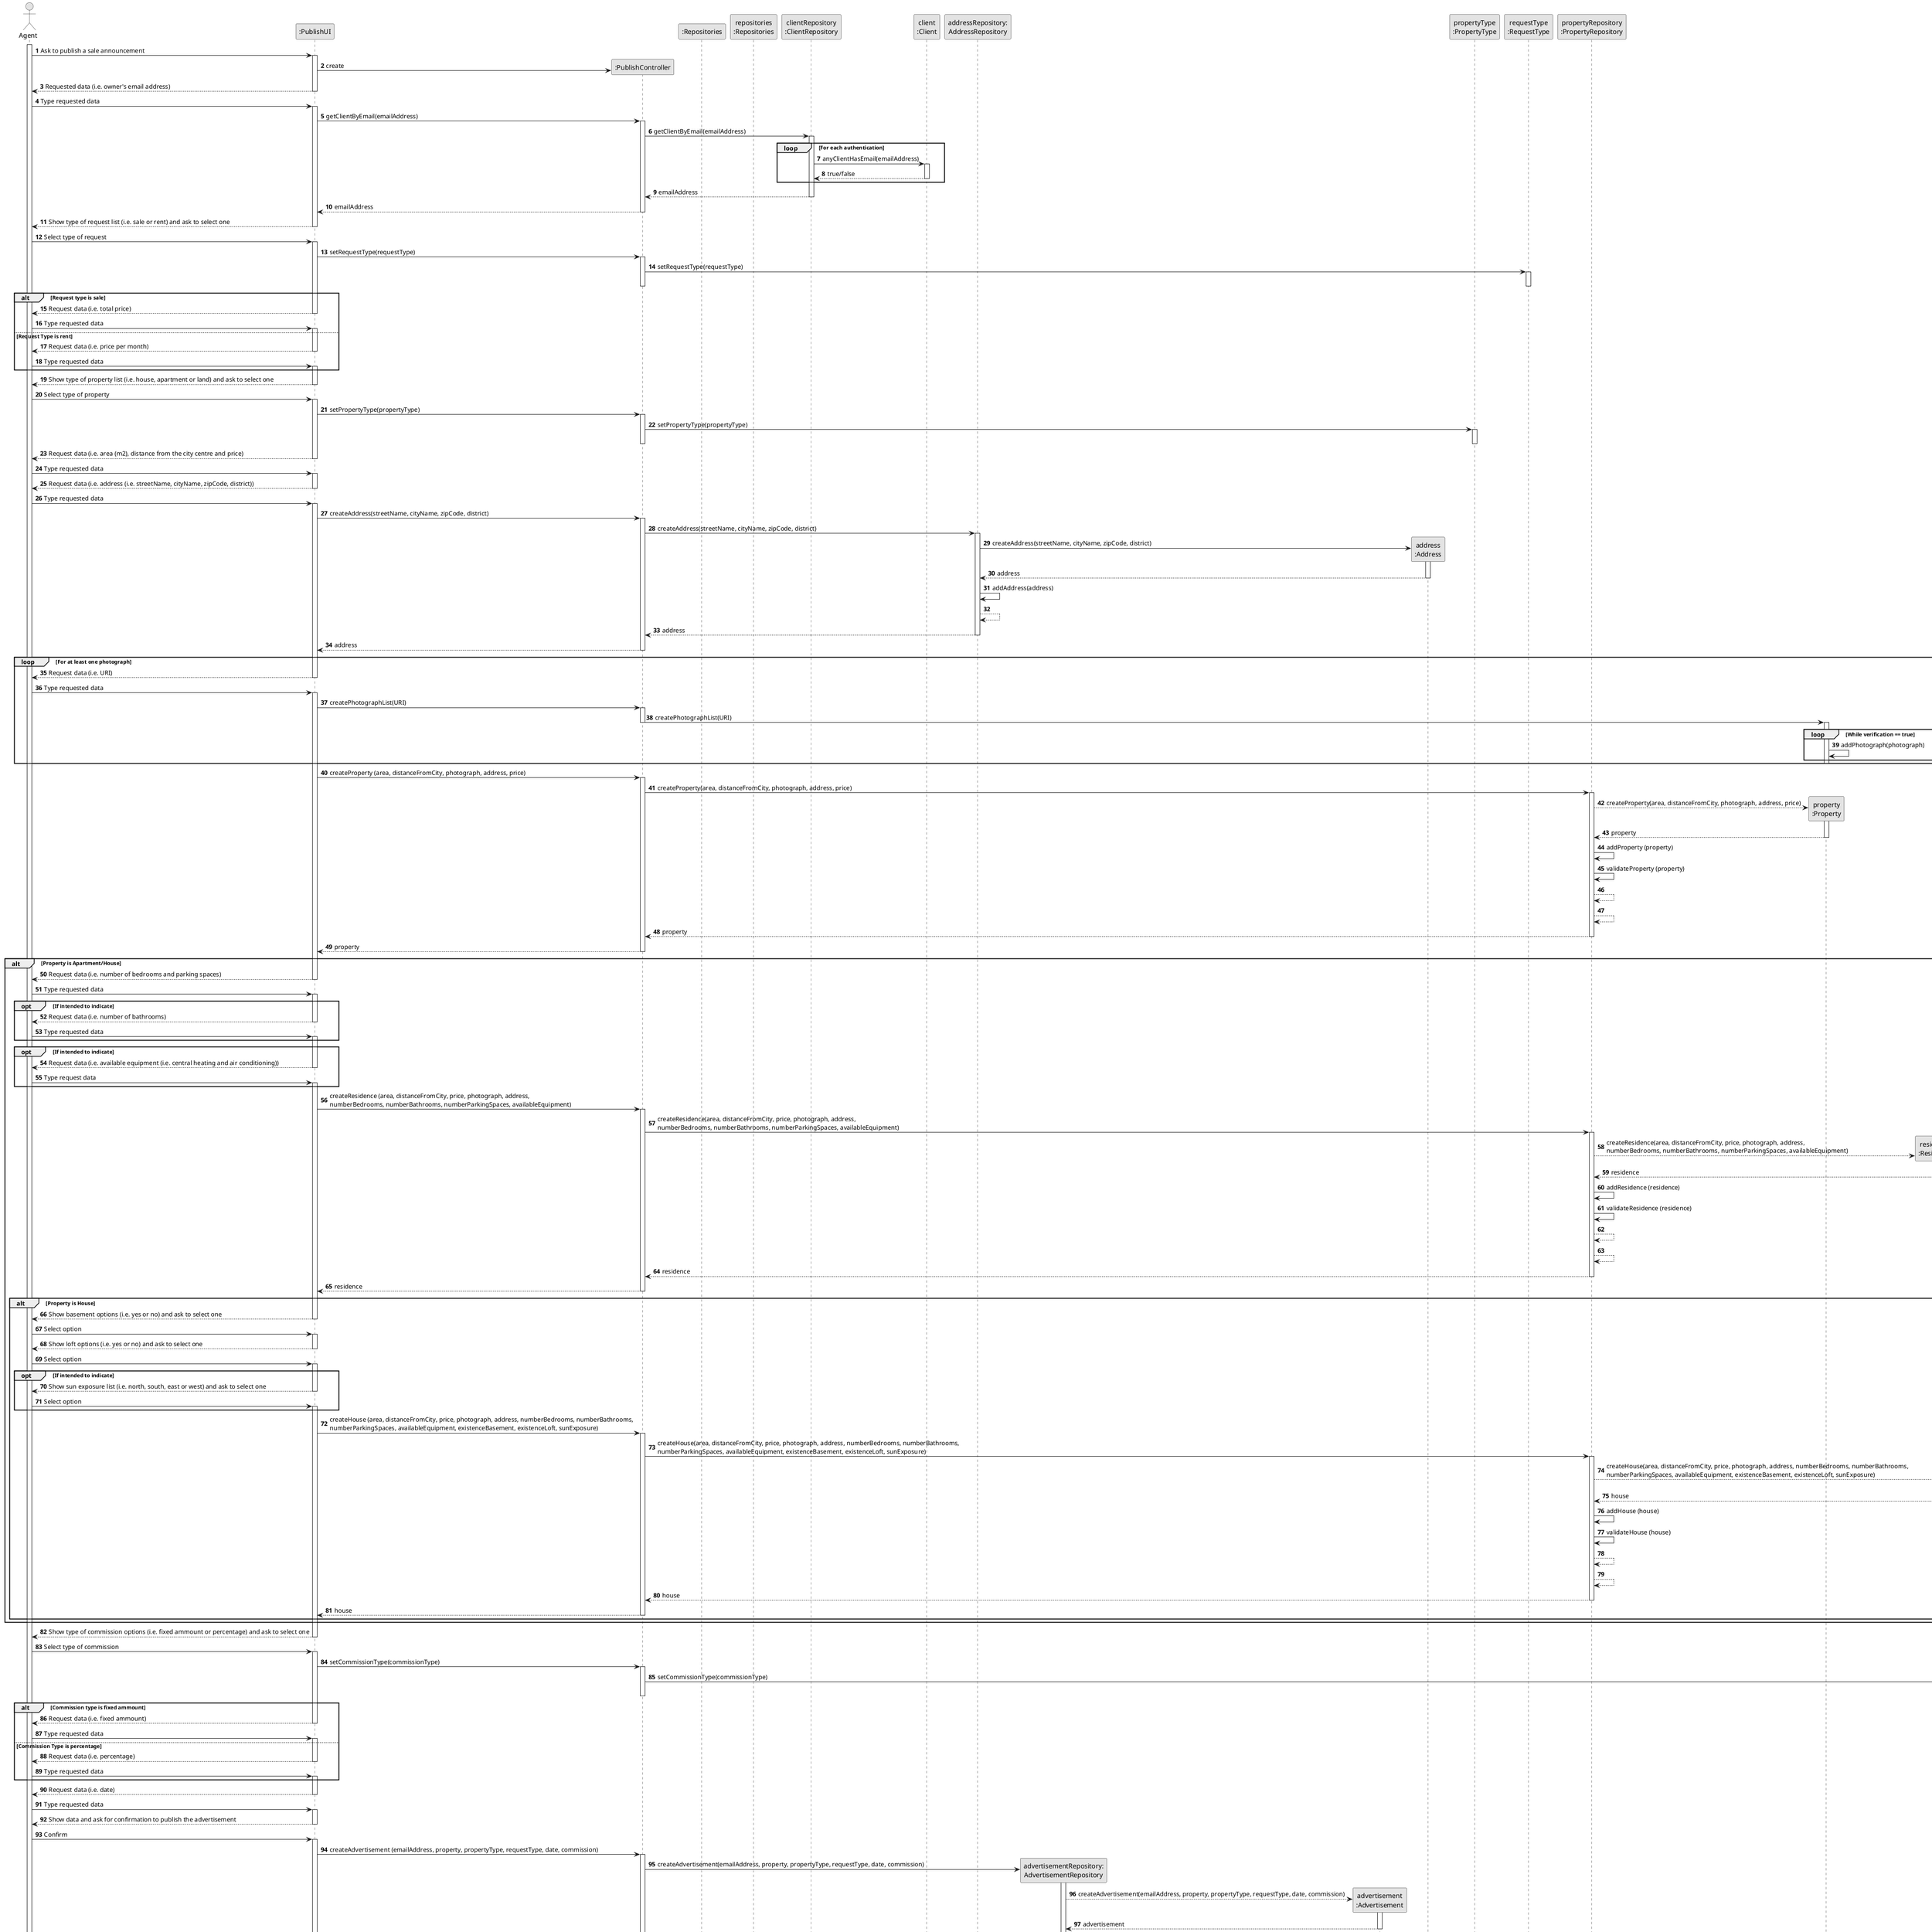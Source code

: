 @startuml
skinparam monochrome true
skinparam packageStyle rectangle
skinparam shadowing false

autonumber

'hide footbox
actor Agent
participant ":PublishUI" as UI
participant ":PublishController" as CTRL
participant ":Repositories" as RepositorySingleton
participant "repositories\n:Repositories" as PLAT
participant "clientRepository\n:ClientRepository" as ClientRepository
participant "client\n:Client" as Client
participant "addressRepository:\nAddressRepository" as AddressRepository
participant "advertisementRepository:\nAdvertisementRepository" as AdvertisementRepository
participant "advertisement\n:Advertisement" as Advertisement
participant "address\n:Address" as Address
participant "propertyType\n:PropertyType" as PropertyType
participant "requestType\n:RequestType" as RequestType
participant "propertyRepository\n:PropertyRepository" as PropertyRepository
participant "property\n:Property" as Property
participant "residence\n:Residence" as Residence
participant "house\n:House" as House
participant "commissionType\n:CommissionType" as CommissionType

activate Agent

        Agent -> UI : Ask to publish a sale announcement

        activate UI

            UI -> CTRL** : create

    UI --> Agent : Requested data (i.e. owner's email address)
    deactivate UI

    Agent -> UI : Type requested data
    activate UI

            UI -> CTRL: getClientByEmail(emailAddress)
            activate CTRL

                CTRL -> ClientRepository : getClientByEmail(emailAddress)
                activate ClientRepository

                        loop For each authentication
                        ClientRepository -> Client : anyClientHasEmail(emailAddress)
                        activate Client

                        Client --> ClientRepository : true/false
                        deactivate Client
                        end

                ClientRepository --> CTRL : emailAddress
                deactivate ClientRepository
            CTRL --> UI : emailAddress
            deactivate CTRL

        UI --> Agent : Show type of request list (i.e. sale or rent) and ask to select one
        deactivate UI

        Agent -> UI : Select type of request
        activate UI

                    UI -> CTRL : setRequestType(requestType)
                    activate CTRL

                    CTRL -> RequestType : setRequestType(requestType)
                    activate RequestType
                    deactivate CTRL
                    deactivate RequestType

        alt Request type is sale
            UI --> Agent : Request data (i.e. total price)
            deactivate UI

            Agent -> UI : Type requested data
            activate UI

            else Request Type is rent
                UI --> Agent : Request data (i.e. price per month)
                deactivate UI

                Agent -> UI : Type requested data
                activate UI
        end

    UI --> Agent : Show type of property list (i.e. house, apartment or land) and ask to select one
    deactivate UI

    Agent -> UI : Select type of property
    activate UI

        UI -> CTRL : setPropertyType(propertyType)
        activate CTRL

        CTRL -> PropertyType : setPropertyType(propertyType)
        activate PropertyType
        deactivate CTRL
        deactivate PropertyType

    UI --> Agent : Request data (i.e. area (m2), distance from the city centre and price)
    deactivate UI

    Agent -> UI : Type requested data
    activate UI

    UI --> Agent : Request data (i.e. address (i.e. streetName, cityName, zipCode, district))
    deactivate UI

    Agent -> UI : Type requested data
    activate UI

    UI -> CTRL : createAddress(streetName, cityName, zipCode, district)
                activate CTRL

                CTRL -> AddressRepository : createAddress(streetName, cityName, zipCode, district)

                activate AddressRepository


                AddressRepository -> Address** : createAddress(streetName, cityName, zipCode, district)
                activate Address


                Address --> AddressRepository : address
                deactivate Address

                AddressRepository -> AddressRepository : addAddress(address)
                AddressRepository --> AddressRepository
                AddressRepository --> CTRL : address
                deactivate AddressRepository

                CTRL --> UI : address
                deactivate CTRL


    loop For at least one photograph
        UI --> Agent : Request data (i.e. URI)
        deactivate UI

        Agent -> UI : Type requested data
        activate UI

              UI -> CTRL : createPhotographList(URI)
              activate CTRL

              CTRL -> Property : createPhotographList(URI)
              deactivate CTRL

              activate Property
              loop While verification == true
                   Property -> Property : addPhotograph(photograph)
              end

              deactivate Property
    end

    UI -> CTRL : createProperty (area, distanceFromCity, photograph, address, price)
        activate CTRL

            CTRL -> PropertyRepository : createProperty(area, distanceFromCity, photograph, address, price)
            activate PropertyRepository

            PropertyRepository --> Property** : createProperty(area, distanceFromCity, photograph, address, price)
            activate Property

            Property --> PropertyRepository : property
            deactivate Property

            PropertyRepository -> PropertyRepository : addProperty (property)
            PropertyRepository -> PropertyRepository : validateProperty (property)
            PropertyRepository --> PropertyRepository
            PropertyRepository --> PropertyRepository

            PropertyRepository --> CTRL : property

            deactivate PropertyRepository

            CTRL --> UI : property
            deactivate CTRL

    alt Property is Apartment/House
        UI --> Agent : Request data (i.e. number of bedrooms and parking spaces)
        deactivate UI

        Agent -> UI: Type requested data
        activate UI

        opt If intended to indicate
            UI --> Agent : Request data (i.e. number of bathrooms)
            deactivate UI

            Agent -> UI: Type requested data
            activate UI
        end

        opt If intended to indicate
                UI --> Agent : Request data (i.e. available equipment (i.e. central heating and air conditioning))
                deactivate UI

                Agent -> UI: Type request data
                activate UI
        end

        UI -> CTRL : createResidence (area, distanceFromCity, price, photograph, address, \nnumberBedrooms, numberBathrooms, numberParkingSpaces, availableEquipment)
                activate CTRL

                    CTRL -> PropertyRepository : createResidence(area, distanceFromCity, price, photograph, address, \nnumberBedrooms, numberBathrooms, numberParkingSpaces, availableEquipment)
                    activate PropertyRepository

                    PropertyRepository --> Residence** : createResidence(area, distanceFromCity, price, photograph, address, \nnumberBedrooms, numberBathrooms, numberParkingSpaces, availableEquipment)
                    activate Residence

                    Residence --> PropertyRepository : residence
                    deactivate Residence

                    PropertyRepository -> PropertyRepository : addResidence (residence)
                    PropertyRepository -> PropertyRepository : validateResidence (residence)
                    PropertyRepository --> PropertyRepository
                    PropertyRepository --> PropertyRepository

                    PropertyRepository --> CTRL : residence

                    deactivate PropertyRepository

                    CTRL --> UI : residence
                    deactivate CTRL

        alt Property is House
             UI --> Agent : Show basement options (i.e. yes or no) and ask to select one
             deactivate UI

             Agent -> UI : Select option
             activate UI

             UI --> Agent : Show loft options (i.e. yes or no) and ask to select one
             deactivate UI

             Agent -> UI : Select option
             activate UI

            opt If intended to indicate
                UI --> Agent : Show sun exposure list (i.e. north, south, east or west) and ask to select one
                deactivate UI

                Agent -> UI : Select option
                activate UI
            end
                    UI -> CTRL : createHouse (area, distanceFromCity, price, photograph, address, numberBedrooms, numberBathrooms, \nnumberParkingSpaces, availableEquipment, existenceBasement, existenceLoft, sunExposure)
                            activate CTRL

                                CTRL -> PropertyRepository : createHouse(area, distanceFromCity, price, photograph, address, numberBedrooms, numberBathrooms, \nnumberParkingSpaces, availableEquipment, existenceBasement, existenceLoft, sunExposure)
                                activate PropertyRepository

                                PropertyRepository --> House** : createHouse(area, distanceFromCity, price, photograph, address, numberBedrooms, numberBathrooms, \nnumberParkingSpaces, availableEquipment, existenceBasement, existenceLoft, sunExposure)
                                activate House

                                House --> PropertyRepository : house
                                deactivate House

                                PropertyRepository -> PropertyRepository : addHouse (house)
                                PropertyRepository -> PropertyRepository : validateHouse (house)
                                PropertyRepository --> PropertyRepository
                                PropertyRepository --> PropertyRepository

                                PropertyRepository --> CTRL : house

                                deactivate PropertyRepository

                                CTRL --> UI : house
                                deactivate CTRL
        end
    end

        UI --> Agent : Show type of commission options (i.e. fixed ammount or percentage) and ask to select one
        deactivate UI

        Agent -> UI : Select type of commission
        activate UI

                    UI -> CTRL : setCommissionType(commissionType)
                    activate CTRL

                    CTRL -> CommissionType : setCommissionType(commissionType)
                    activate CommissionType
                    deactivate CTRL
                    deactivate CommissionType

        alt Commission type is fixed ammount
            UI --> Agent : Request data (i.e. fixed ammount)
            deactivate UI

            Agent -> UI : Type requested data
            activate UI

            else Commission Type is percentage
                UI --> Agent : Request data (i.e. percentage)
                deactivate UI

                Agent -> UI : Type requested data
                activate UI
        end

    UI --> Agent : Request data (i.e. date)
    deactivate UI

    Agent -> UI : Type requested data
    activate UI

    UI --> Agent : Show data and ask for confirmation to publish the advertisement
    deactivate UI

    Agent -> UI : Confirm
    activate UI

    UI -> CTRL : createAdvertisement (emailAddress, property, propertyType, requestType, date, commission)
    activate CTRL

       CTRL -> AdvertisementRepository** : createAdvertisement(emailAddress, property, propertyType, requestType, date, commission)
       activate AdvertisementRepository

       AdvertisementRepository --> Advertisement** : createAdvertisement(emailAddress, property, propertyType, requestType, date, commission)
       activate Advertisement

       Advertisement --> AdvertisementRepository: advertisement
        deactivate Advertisement
       AdvertisementRepository -> AdvertisementRepository : validateAdvertisement(advertisement)
       AdvertisementRepository -> AdvertisementRepository : addAdvertisement(advertisement)
       AdvertisementRepository --> AdvertisementRepository
       AdvertisementRepository --> AdvertisementRepository

       AdvertisementRepository --> CTRL : Advertisement
       deactivate AdvertisementRepository

       CTRL --> UI : Advertisement
        deactivate CTRL

    UI --> Agent : Display operation success
    deactivate UI

deactivate Agent

@enduml